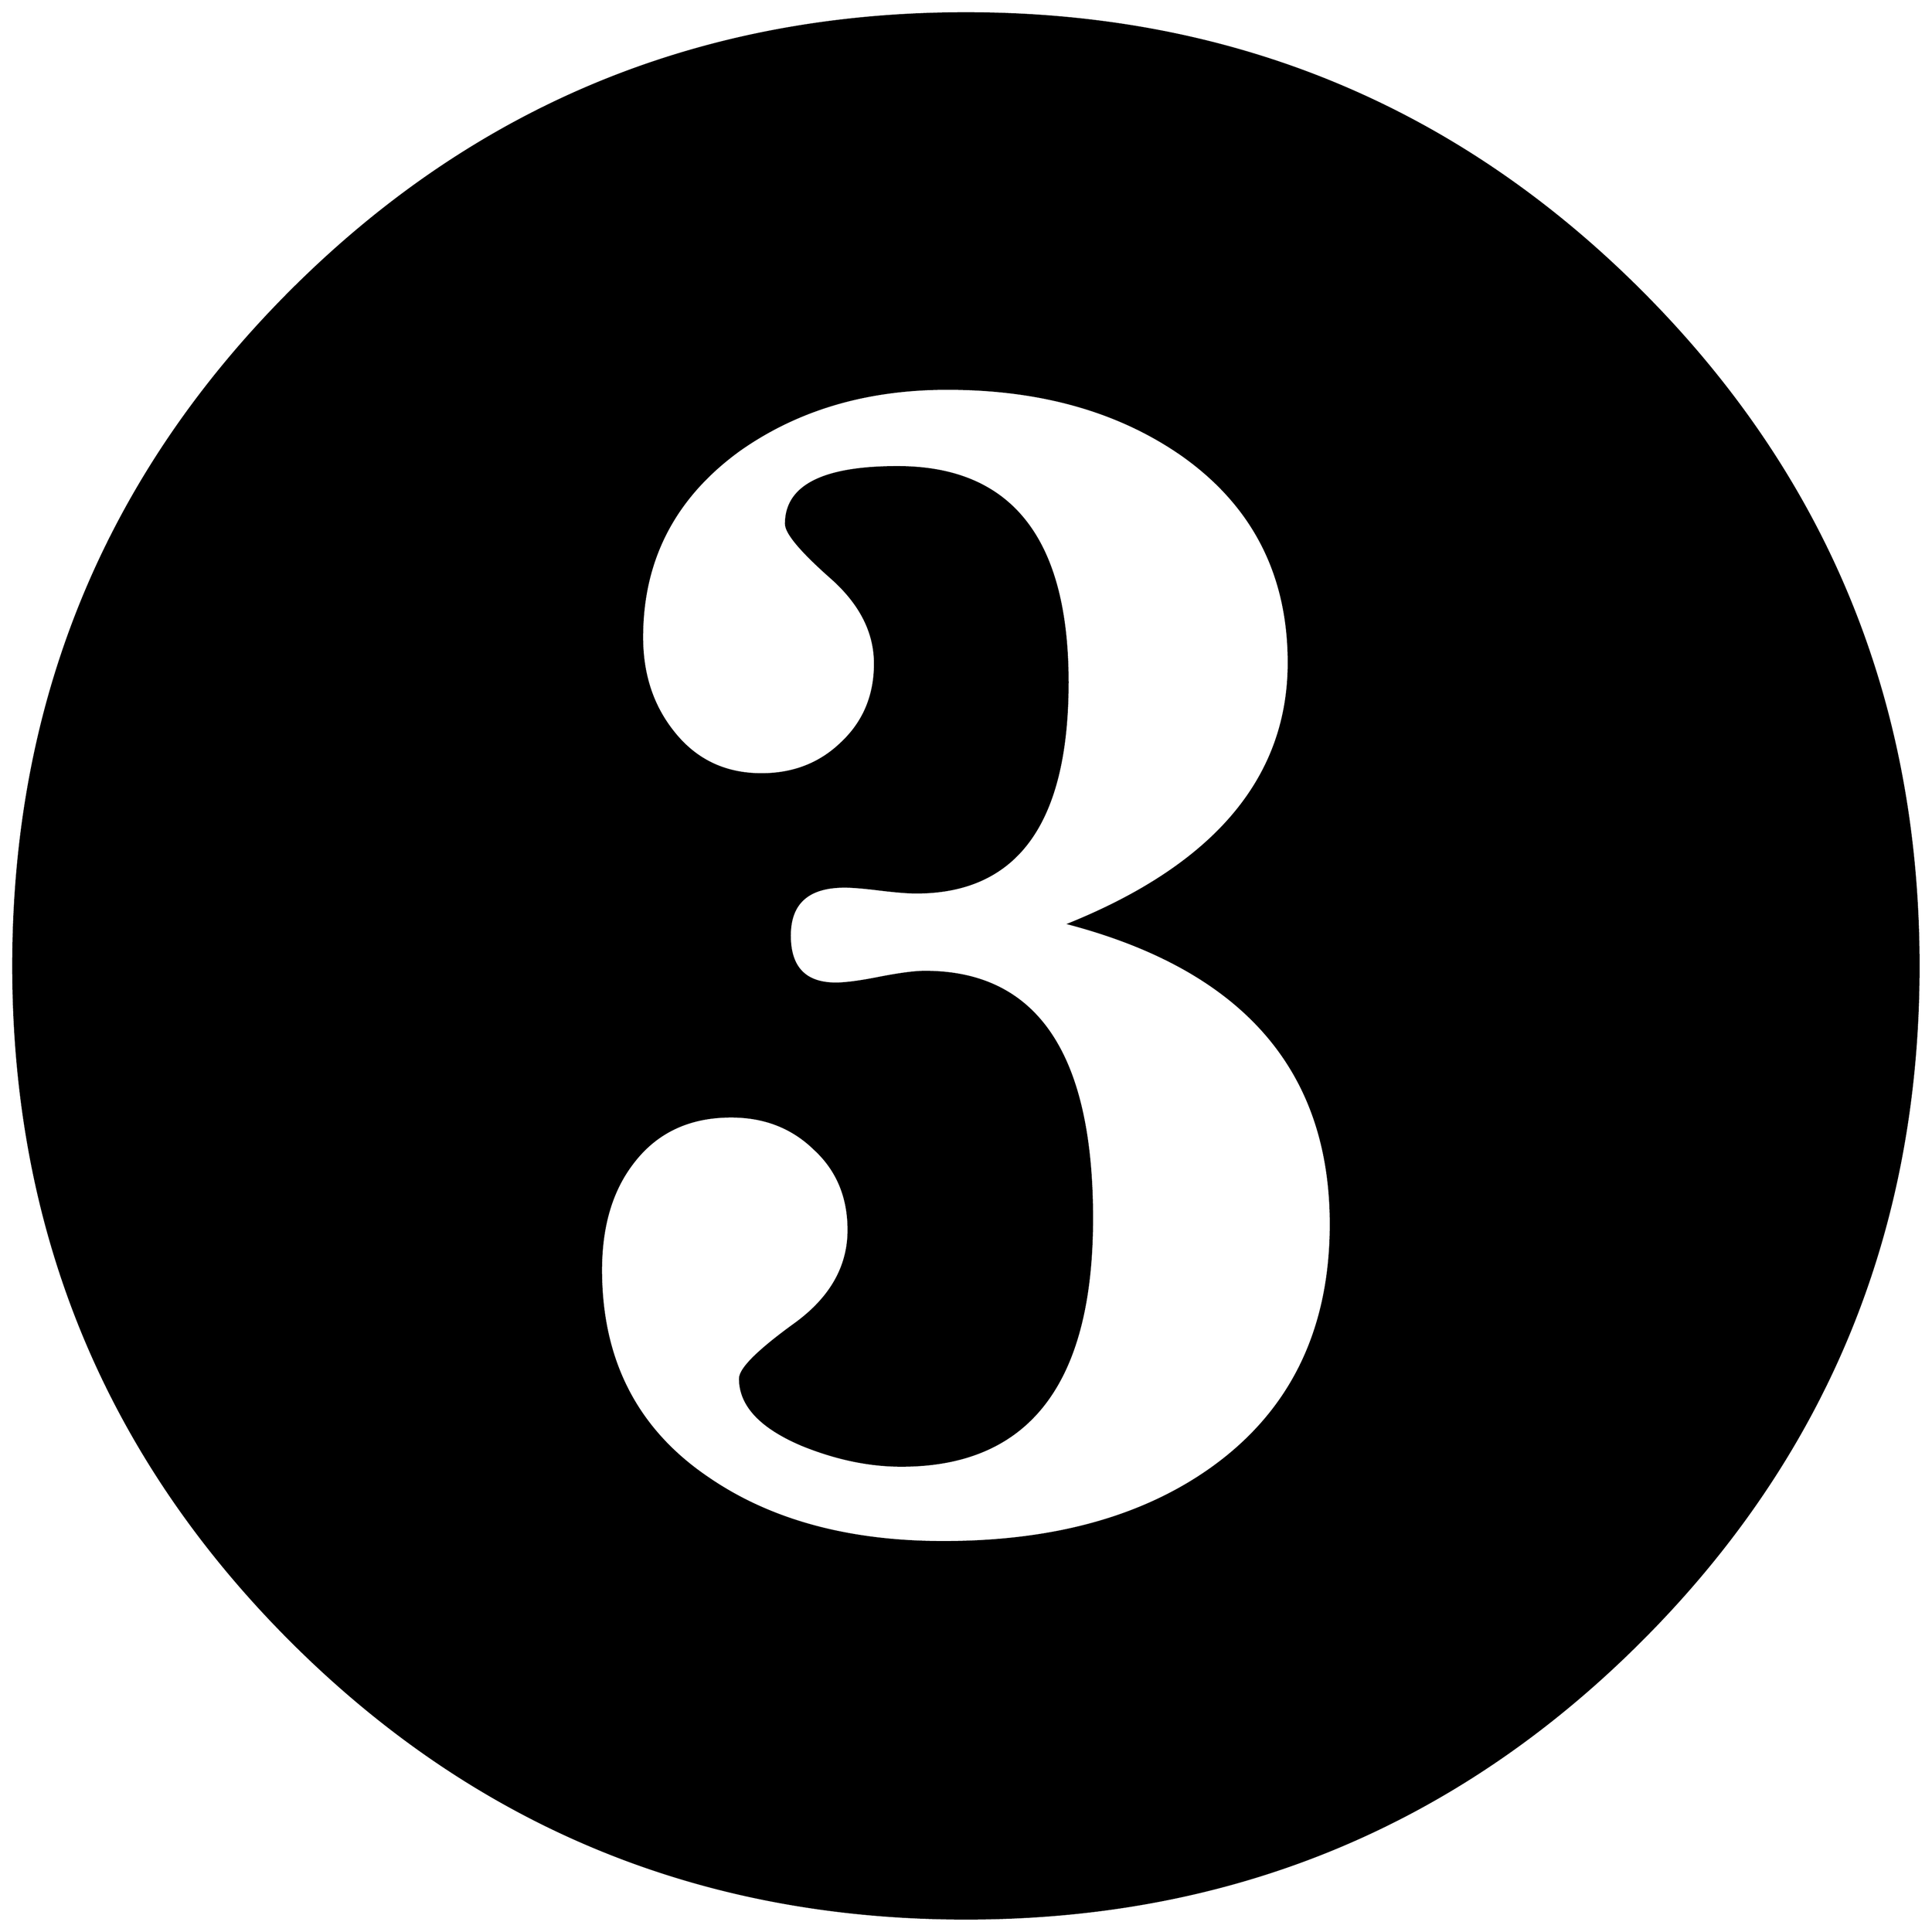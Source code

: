


\begin{tikzpicture}[y=0.80pt, x=0.80pt, yscale=-1.0, xscale=1.0, inner sep=0pt, outer sep=0pt]
\begin{scope}[shift={(100.0,1706.0)},nonzero rule]
  \path[draw=.,fill=.,line width=1.600pt] (1998.0,-582.0) ..
    controls (1998.0,-311.333) and (1903.333,-81.333) ..
    (1714.0,108.0) .. controls (1524.667,297.333) and (1294.667,392.0)
    .. (1024.0,392.0) .. controls (753.333,392.0) and
    (523.333,297.333) .. (334.0,108.0) .. controls (144.667,-81.333) and
    (50.0,-311.333) .. (50.0,-582.0) .. controls (50.0,-852.667) and
    (144.667,-1082.667) .. (334.0,-1272.0) .. controls
    (523.333,-1461.333) and (753.333,-1556.0) .. (1024.0,-1556.0) ..
    controls (1294.667,-1556.0) and (1524.667,-1461.333) ..
    (1714.0,-1272.0) .. controls (1903.333,-1082.667) and
    (1998.0,-852.667) .. (1998.0,-582.0) -- cycle(1397.0,-318.0)
    .. controls (1397.0,-475.333) and (1308.0,-577.667) ..
    (1130.0,-625.0) .. controls (1279.333,-685.667) and
    (1354.0,-774.667) .. (1354.0,-892.0) .. controls
    (1354.0,-982.667) and (1317.333,-1053.667) .. (1244.0,-1105.0) ..
    controls (1179.333,-1149.667) and (1099.667,-1172.0) ..
    (1005.0,-1172.0) .. controls (922.333,-1172.0) and
    (851.333,-1151.0) .. (792.0,-1109.0) .. controls
    (726.0,-1061.0) and (693.0,-997.333) .. (693.0,-918.0) ..
    controls (693.0,-880.0) and (703.667,-847.667) .. (725.0,-821.0)
    .. controls (747.667,-792.333) and (777.667,-778.0) ..
    (815.0,-778.0) .. controls (847.667,-778.0) and (875.0,-788.667)
    .. (897.0,-810.0) .. controls (919.667,-831.333) and
    (931.0,-858.333) .. (931.0,-891.0) .. controls (931.0,-923.667)
    and (915.667,-953.333) .. (885.0,-980.0) .. controls
    (855.0,-1006.667) and (840.0,-1024.667) .. (840.0,-1034.0) ..
    controls (840.0,-1072.667) and (878.0,-1092.0) ..
    (954.0,-1092.0) .. controls (1070.0,-1092.0) and
    (1128.0,-1018.667) .. (1128.0,-872.0) .. controls
    (1128.0,-728.667) and (1076.333,-657.0) .. (973.0,-657.0) ..
    controls (965.0,-657.0) and (952.667,-658.0) .. (936.0,-660.0)
    .. controls (920.0,-662.0) and (908.0,-663.0) ..
    (900.0,-663.0) .. controls (862.667,-663.0) and (844.0,-646.333)
    .. (844.0,-613.0) .. controls (844.0,-580.333) and
    (859.667,-564.0) .. (891.0,-564.0) .. controls (901.0,-564.0)
    and (916.0,-566.0) .. (936.0,-570.0) .. controls
    (956.667,-574.0) and (972.0,-576.0) .. (982.0,-576.0) ..
    controls (1096.0,-576.0) and (1153.0,-492.0) ..
    (1153.0,-324.0) .. controls (1153.0,-155.333) and
    (1088.0,-71.0) .. (958.0,-71.0) .. controls (925.333,-71.0)
    and (891.667,-78.0) .. (857.0,-92.0) .. controls
    (814.333,-110.0) and (793.0,-132.667) .. (793.0,-160.0) ..
    controls (793.0,-170.0) and (811.333,-188.333) .. (848.0,-215.0)
    .. controls (885.333,-241.667) and (904.0,-274.0) ..
    (904.0,-312.0) .. controls (904.0,-346.0) and (892.333,-373.667)
    .. (869.0,-395.0) .. controls (846.333,-417.0) and
    (818.0,-428.0) .. (784.0,-428.0) .. controls (740.667,-428.0)
    and (707.0,-412.0) .. (683.0,-380.0) .. controls
    (661.667,-352.0) and (651.0,-315.667) .. (651.0,-271.0) ..
    controls (651.0,-178.333) and (687.667,-107.333) .. (761.0,-58.0)
    .. controls (824.333,-14.667) and (904.333,7.0) .. (1001.0,7.0) ..
    controls (1113.667,7.0) and (1205.333,-18.333) .. (1276.0,-69.0)
    .. controls (1356.667,-127.0) and (1397.0,-210.0) ..
    (1397.0,-318.0) -- cycle;
\end{scope}

\end{tikzpicture}

